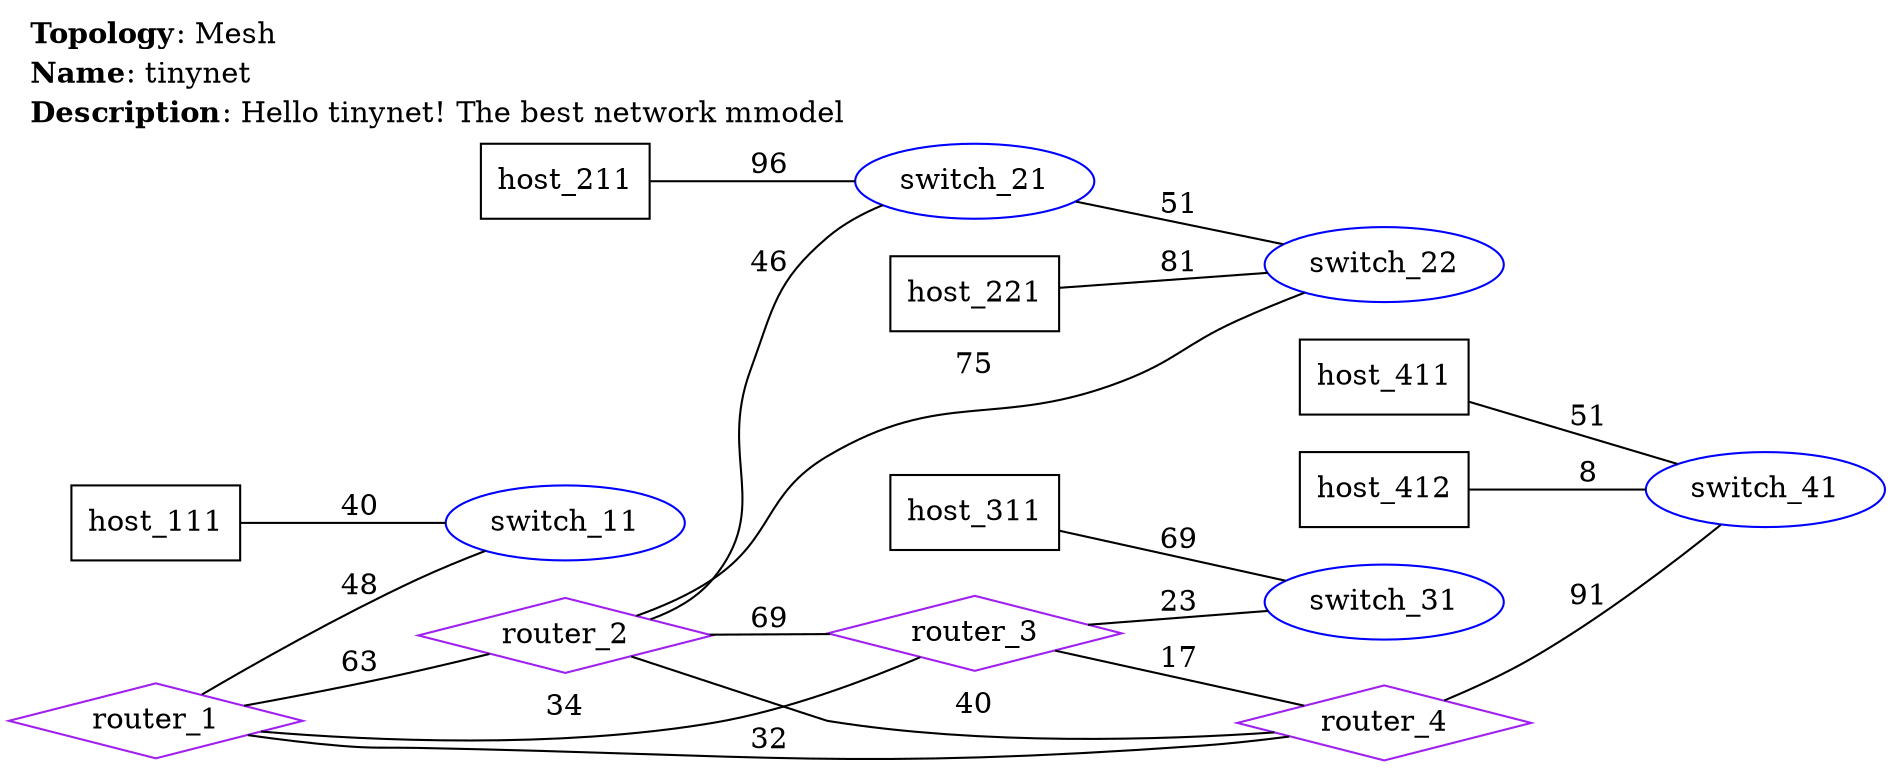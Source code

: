 graph tinynet {
    rankdir=LR;
    labelloc=top;
    labeljust=left;
    label=<
    <TABLE BORDER="0" CELLBORDER="0" CELLSPACING="0">
        <TR><TD ALIGN="LEFT"><B>Topology</B>: Mesh</TD></TR>
        <TR><TD ALIGN="LEFT"><B>Name</B>: tinynet</TD></TR>
        <TR><TD ALIGN="LEFT"><B>Description</B>: Hello tinynet! The best network mmodel</TD></TR>
    </TABLE>
    >;
    "router_1" [shape=diamond, color=purple, label="router_1"];
    "router_2" [shape=diamond, color=purple, label="router_2"];
    "router_3" [shape=diamond, color=purple, label="router_3"];
    "router_4" [shape=diamond, color=purple, label="router_4"];
    "switch_11" [shape=ellipse, color=blue, label="switch_11"];
    "switch_21" [shape=ellipse, color=blue, label="switch_21"];
    "switch_22" [shape=ellipse, color=blue, label="switch_22"];
    "switch_31" [shape=ellipse, color=blue, label="switch_31"];
    "switch_41" [shape=ellipse, color=blue, label="switch_41"];
    "host_111" [shape=box, color=black, label="host_111"];
    "host_211" [shape=box, color=black, label="host_211"];
    "host_221" [shape=box, color=black, label="host_221"];
    "host_311" [shape=box, color=black, label="host_311"];
    "host_411" [shape=box, color=black, label="host_411"];
    "host_412" [shape=box, color=black, label="host_412"];
    "router_1" -- "router_2" [label="63"];
    "router_1" -- "router_3" [label="34"];
    "router_1" -- "router_4" [label="32"];
    "router_1" -- "switch_11" [label="48"];
    "router_2" -- "router_3" [label="69"];
    "router_2" -- "router_4" [label="40"];
    "router_2" -- "switch_21" [label="46"];
    "router_2" -- "switch_22" [label="75"];
    "router_3" -- "router_4" [label="17"];
    "router_3" -- "switch_31" [label="23"];
    "router_4" -- "switch_41" [label="91"];
    "switch_21" -- "switch_22" [label="51"];
    "host_111" -- "switch_11" [label="40"];
    "host_211" -- "switch_21" [label="96"];
    "host_221" -- "switch_22" [label="81"];
    "host_311" -- "switch_31" [label="69"];
    "host_411" -- "switch_41" [label="51"];
    "host_412" -- "switch_41" [label="8"];
}

